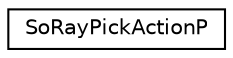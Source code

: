 digraph "Graphical Class Hierarchy"
{
 // LATEX_PDF_SIZE
  edge [fontname="Helvetica",fontsize="10",labelfontname="Helvetica",labelfontsize="10"];
  node [fontname="Helvetica",fontsize="10",shape=record];
  rankdir="LR";
  Node0 [label="SoRayPickActionP",height=0.2,width=0.4,color="black", fillcolor="white", style="filled",URL="$classSoRayPickActionP.html",tooltip=" "];
}
